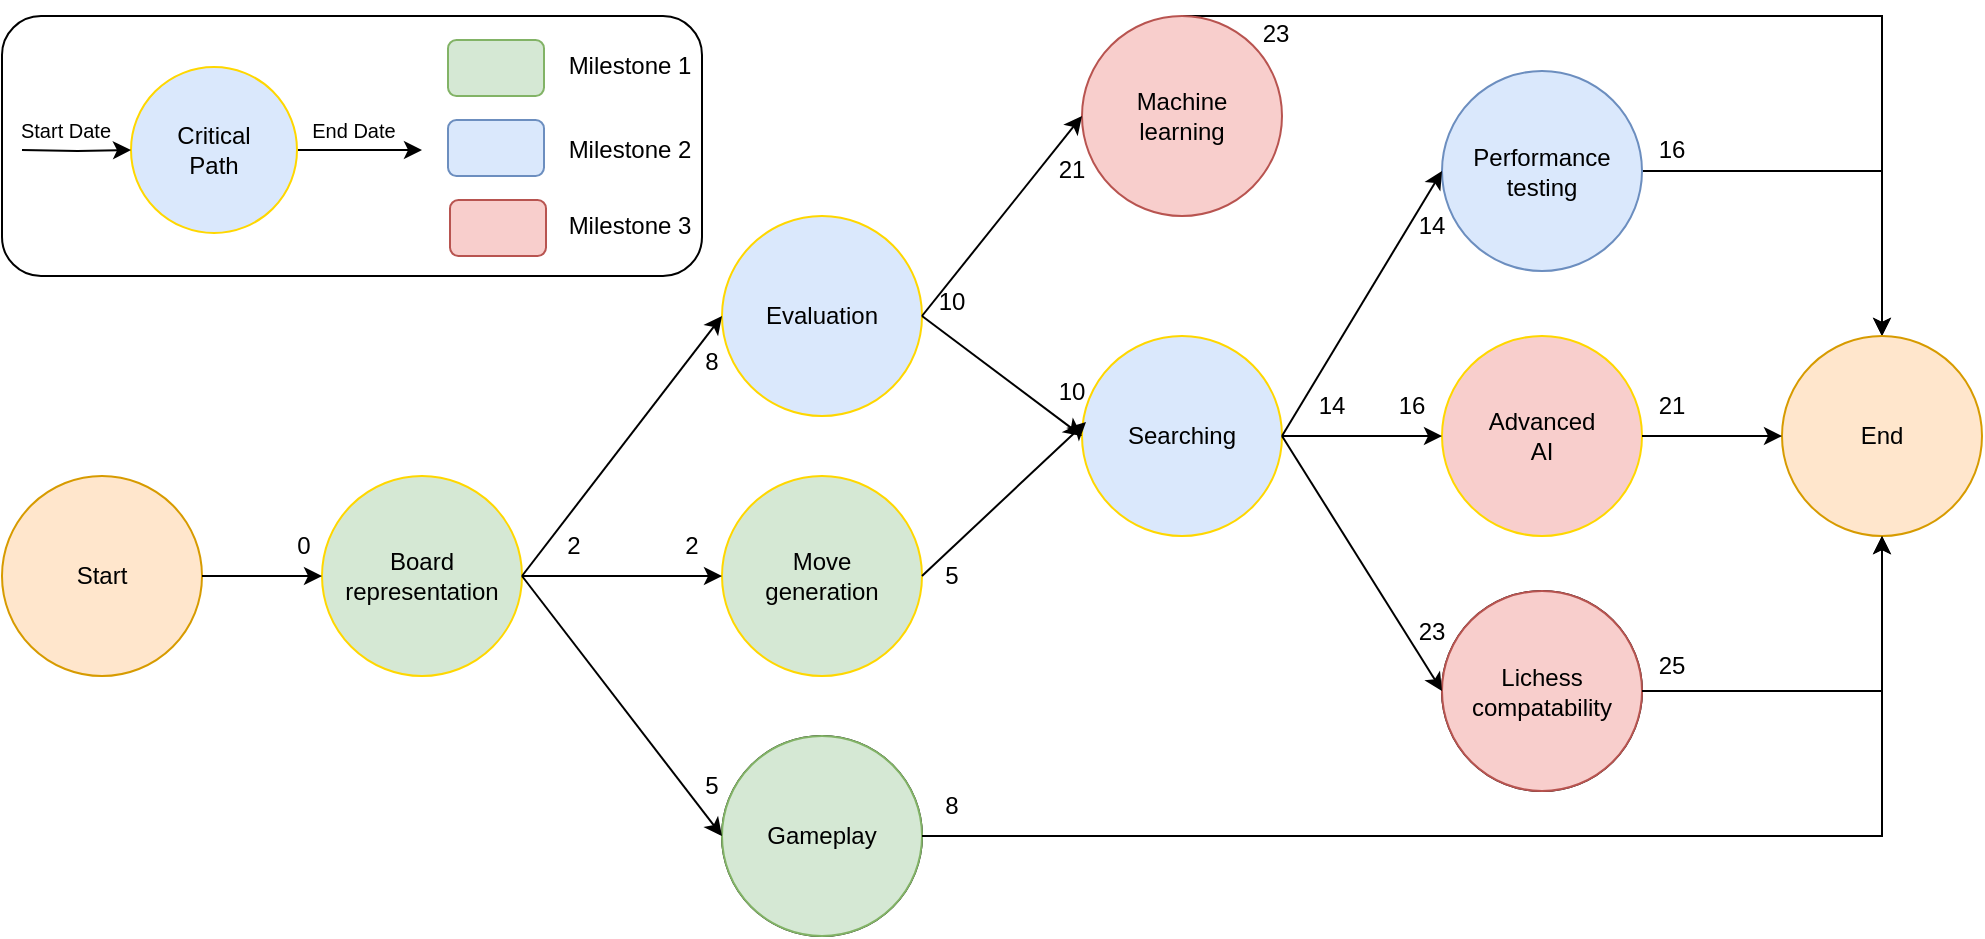<mxfile version="27.0.6">
  <diagram name="Page-1" id="ff44883e-f642-bcb2-894b-16b3d25a3f0b">
    <mxGraphModel dx="1210" dy="543" grid="1" gridSize="10" guides="1" tooltips="1" connect="1" arrows="1" fold="1" page="1" pageScale="1.5" pageWidth="1169" pageHeight="826" background="none" math="0" shadow="0">
      <root>
        <mxCell id="0" style=";html=1;" />
        <mxCell id="1" style=";html=1;" parent="0" />
        <mxCell id="-gtFXGKGoz0XktbpPvWM-53" value="" style="rounded=1;whiteSpace=wrap;html=1;fillColor=none;" vertex="1" parent="1">
          <mxGeometry x="20" y="370" width="350" height="130" as="geometry" />
        </mxCell>
        <mxCell id="-gtFXGKGoz0XktbpPvWM-67" value="Start Date" style="text;html=1;align=center;verticalAlign=middle;whiteSpace=wrap;rounded=0;fontSize=10;" vertex="1" parent="1">
          <mxGeometry x="22" y="412" width="60" height="30" as="geometry" />
        </mxCell>
        <mxCell id="-gtFXGKGoz0XktbpPvWM-68" value="End Date" style="text;html=1;align=center;verticalAlign=middle;whiteSpace=wrap;rounded=0;fontSize=10;" vertex="1" parent="1">
          <mxGeometry x="166" y="412" width="60" height="30" as="geometry" />
        </mxCell>
        <mxCell id="-gtFXGKGoz0XktbpPvWM-1" value="" style="ellipse;whiteSpace=wrap;html=1;aspect=fixed;fillColor=#d5e8d4;strokeColor=#FFD700;align=center;verticalAlign=middle;fontFamily=Helvetica;fontSize=12;" vertex="1" parent="1">
          <mxGeometry x="180" y="600" width="100" height="100" as="geometry" />
        </mxCell>
        <mxCell id="-gtFXGKGoz0XktbpPvWM-3" value="Board representation" style="text;html=1;align=center;verticalAlign=middle;whiteSpace=wrap;rounded=0;" vertex="1" parent="1">
          <mxGeometry x="200" y="627.5" width="60" height="45" as="geometry" />
        </mxCell>
        <mxCell id="-gtFXGKGoz0XktbpPvWM-4" value="" style="ellipse;whiteSpace=wrap;html=1;aspect=fixed;" vertex="1" parent="1">
          <mxGeometry x="740" y="657.5" width="100" height="100" as="geometry" />
        </mxCell>
        <mxCell id="-gtFXGKGoz0XktbpPvWM-5" value="Board representation" style="text;html=1;align=center;verticalAlign=middle;whiteSpace=wrap;rounded=0;" vertex="1" parent="1">
          <mxGeometry x="760" y="685" width="60" height="45" as="geometry" />
        </mxCell>
        <mxCell id="-gtFXGKGoz0XktbpPvWM-6" value="" style="ellipse;whiteSpace=wrap;html=1;aspect=fixed;fillColor=#f8cecc;strokeColor=#b85450;" vertex="1" parent="1">
          <mxGeometry x="740" y="657.5" width="100" height="100" as="geometry" />
        </mxCell>
        <mxCell id="-gtFXGKGoz0XktbpPvWM-7" value="Lichess compatability" style="text;html=1;align=center;verticalAlign=middle;whiteSpace=wrap;rounded=0;" vertex="1" parent="1">
          <mxGeometry x="760" y="685" width="60" height="45" as="geometry" />
        </mxCell>
        <mxCell id="-gtFXGKGoz0XktbpPvWM-8" value="" style="ellipse;whiteSpace=wrap;html=1;aspect=fixed;" vertex="1" parent="1">
          <mxGeometry x="380" y="730" width="100" height="100" as="geometry" />
        </mxCell>
        <mxCell id="-gtFXGKGoz0XktbpPvWM-9" value="Board representation" style="text;html=1;align=center;verticalAlign=middle;whiteSpace=wrap;rounded=0;" vertex="1" parent="1">
          <mxGeometry x="400" y="757.5" width="60" height="45" as="geometry" />
        </mxCell>
        <mxCell id="-gtFXGKGoz0XktbpPvWM-10" value="" style="ellipse;whiteSpace=wrap;html=1;aspect=fixed;fillColor=#d5e8d4;strokeColor=#82b366;" vertex="1" parent="1">
          <mxGeometry x="380" y="730" width="100" height="100" as="geometry" />
        </mxCell>
        <mxCell id="-gtFXGKGoz0XktbpPvWM-11" value="Gameplay" style="text;html=1;align=center;verticalAlign=middle;whiteSpace=wrap;rounded=0;" vertex="1" parent="1">
          <mxGeometry x="400" y="757.5" width="60" height="45" as="geometry" />
        </mxCell>
        <mxCell id="-gtFXGKGoz0XktbpPvWM-93" style="edgeStyle=orthogonalEdgeStyle;rounded=0;orthogonalLoop=1;jettySize=auto;html=1;exitX=0.5;exitY=0;exitDx=0;exitDy=0;entryX=0.5;entryY=0;entryDx=0;entryDy=0;" edge="1" parent="1" source="-gtFXGKGoz0XktbpPvWM-12" target="-gtFXGKGoz0XktbpPvWM-47">
          <mxGeometry relative="1" as="geometry">
            <Array as="points">
              <mxPoint x="960" y="370" />
            </Array>
          </mxGeometry>
        </mxCell>
        <mxCell id="-gtFXGKGoz0XktbpPvWM-12" value="" style="ellipse;whiteSpace=wrap;html=1;aspect=fixed;fillColor=#f8cecc;strokeColor=#b85450;" vertex="1" parent="1">
          <mxGeometry x="560" y="370" width="100" height="100" as="geometry" />
        </mxCell>
        <mxCell id="-gtFXGKGoz0XktbpPvWM-13" value="Machine learning" style="text;html=1;align=center;verticalAlign=middle;whiteSpace=wrap;rounded=0;" vertex="1" parent="1">
          <mxGeometry x="580" y="397.5" width="60" height="45" as="geometry" />
        </mxCell>
        <mxCell id="-gtFXGKGoz0XktbpPvWM-14" value="" style="ellipse;whiteSpace=wrap;html=1;aspect=fixed;fillColor=#f8cecc;strokeColor=#FFD700;align=center;verticalAlign=middle;fontFamily=Helvetica;fontSize=12;" vertex="1" parent="1">
          <mxGeometry x="740" y="530" width="100" height="100" as="geometry" />
        </mxCell>
        <mxCell id="-gtFXGKGoz0XktbpPvWM-15" value="Advanced AI" style="text;html=1;align=center;verticalAlign=middle;whiteSpace=wrap;rounded=0;" vertex="1" parent="1">
          <mxGeometry x="760" y="557.5" width="60" height="45" as="geometry" />
        </mxCell>
        <mxCell id="-gtFXGKGoz0XktbpPvWM-92" style="edgeStyle=orthogonalEdgeStyle;rounded=0;orthogonalLoop=1;jettySize=auto;html=1;exitX=1;exitY=0.5;exitDx=0;exitDy=0;entryX=0.5;entryY=0;entryDx=0;entryDy=0;" edge="1" parent="1" source="-gtFXGKGoz0XktbpPvWM-16" target="-gtFXGKGoz0XktbpPvWM-47">
          <mxGeometry relative="1" as="geometry" />
        </mxCell>
        <mxCell id="-gtFXGKGoz0XktbpPvWM-16" value="" style="ellipse;whiteSpace=wrap;html=1;aspect=fixed;fillColor=#dae8fc;strokeColor=#6c8ebf;" vertex="1" parent="1">
          <mxGeometry x="740" y="397.5" width="100" height="100" as="geometry" />
        </mxCell>
        <mxCell id="-gtFXGKGoz0XktbpPvWM-17" value="Performance testing" style="text;html=1;align=center;verticalAlign=middle;whiteSpace=wrap;rounded=0;" vertex="1" parent="1">
          <mxGeometry x="760" y="425" width="60" height="45" as="geometry" />
        </mxCell>
        <mxCell id="-gtFXGKGoz0XktbpPvWM-18" value="" style="ellipse;whiteSpace=wrap;html=1;aspect=fixed;fillColor=#dae8fc;strokeColor=#FFD700;align=center;verticalAlign=middle;fontFamily=Helvetica;fontSize=12;fontColor=default;" vertex="1" parent="1">
          <mxGeometry x="380" y="470" width="100" height="100" as="geometry" />
        </mxCell>
        <mxCell id="-gtFXGKGoz0XktbpPvWM-19" value="Evaluation" style="text;html=1;align=center;verticalAlign=middle;whiteSpace=wrap;rounded=0;" vertex="1" parent="1">
          <mxGeometry x="400" y="497.5" width="60" height="45" as="geometry" />
        </mxCell>
        <mxCell id="-gtFXGKGoz0XktbpPvWM-20" value="" style="ellipse;whiteSpace=wrap;html=1;aspect=fixed;fillColor=#dae8fc;strokeColor=#FFD700;" vertex="1" parent="1">
          <mxGeometry x="560" y="530" width="100" height="100" as="geometry" />
        </mxCell>
        <mxCell id="-gtFXGKGoz0XktbpPvWM-21" value="Searching" style="text;html=1;align=center;verticalAlign=middle;whiteSpace=wrap;rounded=0;" vertex="1" parent="1">
          <mxGeometry x="580" y="557.5" width="60" height="45" as="geometry" />
        </mxCell>
        <mxCell id="-gtFXGKGoz0XktbpPvWM-22" value="" style="ellipse;whiteSpace=wrap;html=1;aspect=fixed;fillColor=#d5e8d4;strokeColor=#FFD700;align=center;verticalAlign=middle;fontFamily=Helvetica;fontSize=12;" vertex="1" parent="1">
          <mxGeometry x="380" y="600" width="100" height="100" as="geometry" />
        </mxCell>
        <mxCell id="-gtFXGKGoz0XktbpPvWM-23" value="Move generation" style="text;html=1;align=center;verticalAlign=middle;whiteSpace=wrap;rounded=0;" vertex="1" parent="1">
          <mxGeometry x="400" y="627.5" width="60" height="45" as="geometry" />
        </mxCell>
        <mxCell id="-gtFXGKGoz0XktbpPvWM-24" value="" style="endArrow=classic;html=1;rounded=0;exitX=1;exitY=0.5;exitDx=0;exitDy=0;entryX=0;entryY=0.5;entryDx=0;entryDy=0;" edge="1" parent="1" source="-gtFXGKGoz0XktbpPvWM-1" target="-gtFXGKGoz0XktbpPvWM-10">
          <mxGeometry width="50" height="50" relative="1" as="geometry">
            <mxPoint x="130" y="660" as="sourcePoint" />
            <mxPoint x="180" y="610" as="targetPoint" />
          </mxGeometry>
        </mxCell>
        <mxCell id="-gtFXGKGoz0XktbpPvWM-37" value="" style="endArrow=classic;html=1;rounded=0;exitX=1;exitY=0.5;exitDx=0;exitDy=0;entryX=0;entryY=0.5;entryDx=0;entryDy=0;" edge="1" parent="1" source="-gtFXGKGoz0XktbpPvWM-18" target="-gtFXGKGoz0XktbpPvWM-12">
          <mxGeometry width="50" height="50" relative="1" as="geometry">
            <mxPoint x="450" y="440" as="sourcePoint" />
            <mxPoint x="500" y="390" as="targetPoint" />
          </mxGeometry>
        </mxCell>
        <mxCell id="-gtFXGKGoz0XktbpPvWM-38" value="" style="endArrow=classic;html=1;rounded=0;exitX=1;exitY=0.5;exitDx=0;exitDy=0;entryX=0.02;entryY=0.43;entryDx=0;entryDy=0;entryPerimeter=0;" edge="1" parent="1" source="-gtFXGKGoz0XktbpPvWM-22" target="-gtFXGKGoz0XktbpPvWM-20">
          <mxGeometry width="50" height="50" relative="1" as="geometry">
            <mxPoint x="510" y="580" as="sourcePoint" />
            <mxPoint x="590" y="480" as="targetPoint" />
          </mxGeometry>
        </mxCell>
        <mxCell id="-gtFXGKGoz0XktbpPvWM-39" value="" style="endArrow=classic;html=1;rounded=0;exitX=1;exitY=0.5;exitDx=0;exitDy=0;entryX=0;entryY=0.5;entryDx=0;entryDy=0;" edge="1" parent="1" source="-gtFXGKGoz0XktbpPvWM-18" target="-gtFXGKGoz0XktbpPvWM-20">
          <mxGeometry width="50" height="50" relative="1" as="geometry">
            <mxPoint x="510" y="580" as="sourcePoint" />
            <mxPoint x="590" y="480" as="targetPoint" />
          </mxGeometry>
        </mxCell>
        <mxCell id="-gtFXGKGoz0XktbpPvWM-40" value="" style="endArrow=classic;html=1;rounded=0;exitX=1;exitY=0.5;exitDx=0;exitDy=0;entryX=0;entryY=0.5;entryDx=0;entryDy=0;" edge="1" parent="1" source="-gtFXGKGoz0XktbpPvWM-1" target="-gtFXGKGoz0XktbpPvWM-22">
          <mxGeometry width="50" height="50" relative="1" as="geometry">
            <mxPoint x="280" y="770" as="sourcePoint" />
            <mxPoint x="380" y="900" as="targetPoint" />
          </mxGeometry>
        </mxCell>
        <mxCell id="-gtFXGKGoz0XktbpPvWM-41" value="" style="endArrow=classic;html=1;rounded=0;exitX=1;exitY=0.5;exitDx=0;exitDy=0;entryX=0;entryY=0.5;entryDx=0;entryDy=0;" edge="1" parent="1" source="-gtFXGKGoz0XktbpPvWM-1" target="-gtFXGKGoz0XktbpPvWM-18">
          <mxGeometry width="50" height="50" relative="1" as="geometry">
            <mxPoint x="330" y="520" as="sourcePoint" />
            <mxPoint x="430" y="650" as="targetPoint" />
          </mxGeometry>
        </mxCell>
        <mxCell id="-gtFXGKGoz0XktbpPvWM-42" value="" style="endArrow=classic;html=1;rounded=0;exitX=1;exitY=0.5;exitDx=0;exitDy=0;entryX=0;entryY=0.5;entryDx=0;entryDy=0;" edge="1" parent="1" source="-gtFXGKGoz0XktbpPvWM-20" target="-gtFXGKGoz0XktbpPvWM-16">
          <mxGeometry width="50" height="50" relative="1" as="geometry">
            <mxPoint x="600" y="550" as="sourcePoint" />
            <mxPoint x="650" y="500" as="targetPoint" />
          </mxGeometry>
        </mxCell>
        <mxCell id="-gtFXGKGoz0XktbpPvWM-43" value="" style="endArrow=classic;html=1;rounded=0;exitX=1;exitY=0.5;exitDx=0;exitDy=0;entryX=0;entryY=0.5;entryDx=0;entryDy=0;" edge="1" parent="1" source="-gtFXGKGoz0XktbpPvWM-20" target="-gtFXGKGoz0XktbpPvWM-6">
          <mxGeometry width="50" height="50" relative="1" as="geometry">
            <mxPoint x="870" y="622" as="sourcePoint" />
            <mxPoint x="950" y="490" as="targetPoint" />
          </mxGeometry>
        </mxCell>
        <mxCell id="-gtFXGKGoz0XktbpPvWM-44" value="" style="endArrow=classic;html=1;rounded=0;exitX=1;exitY=0.5;exitDx=0;exitDy=0;entryX=0;entryY=0.5;entryDx=0;entryDy=0;" edge="1" parent="1" source="-gtFXGKGoz0XktbpPvWM-20" target="-gtFXGKGoz0XktbpPvWM-14">
          <mxGeometry width="50" height="50" relative="1" as="geometry">
            <mxPoint x="950" y="622" as="sourcePoint" />
            <mxPoint x="1030" y="490" as="targetPoint" />
          </mxGeometry>
        </mxCell>
        <mxCell id="-gtFXGKGoz0XktbpPvWM-45" value="" style="ellipse;whiteSpace=wrap;html=1;aspect=fixed;fillColor=#ffe6cc;strokeColor=#d79b00;" vertex="1" parent="1">
          <mxGeometry x="20" y="600" width="100" height="100" as="geometry" />
        </mxCell>
        <mxCell id="-gtFXGKGoz0XktbpPvWM-46" value="Start" style="text;html=1;align=center;verticalAlign=middle;whiteSpace=wrap;rounded=0;" vertex="1" parent="1">
          <mxGeometry x="40" y="627.5" width="60" height="45" as="geometry" />
        </mxCell>
        <mxCell id="-gtFXGKGoz0XktbpPvWM-47" value="" style="ellipse;whiteSpace=wrap;html=1;aspect=fixed;fillColor=#ffe6cc;strokeColor=#d79b00;" vertex="1" parent="1">
          <mxGeometry x="910" y="530" width="100" height="100" as="geometry" />
        </mxCell>
        <mxCell id="-gtFXGKGoz0XktbpPvWM-48" value="End" style="text;html=1;align=center;verticalAlign=middle;whiteSpace=wrap;rounded=0;" vertex="1" parent="1">
          <mxGeometry x="930" y="557.5" width="60" height="45" as="geometry" />
        </mxCell>
        <mxCell id="-gtFXGKGoz0XktbpPvWM-51" value="" style="endArrow=classic;html=1;rounded=0;exitX=1;exitY=0.5;exitDx=0;exitDy=0;entryX=0;entryY=0.5;entryDx=0;entryDy=0;" edge="1" parent="1" source="-gtFXGKGoz0XktbpPvWM-14" target="-gtFXGKGoz0XktbpPvWM-47">
          <mxGeometry width="50" height="50" relative="1" as="geometry">
            <mxPoint x="710" y="580" as="sourcePoint" />
            <mxPoint x="790" y="580" as="targetPoint" />
          </mxGeometry>
        </mxCell>
        <mxCell id="-gtFXGKGoz0XktbpPvWM-52" value="" style="endArrow=classic;html=1;rounded=0;exitX=1;exitY=0.5;exitDx=0;exitDy=0;entryX=0;entryY=0.5;entryDx=0;entryDy=0;" edge="1" parent="1" source="-gtFXGKGoz0XktbpPvWM-45" target="-gtFXGKGoz0XktbpPvWM-1">
          <mxGeometry width="50" height="50" relative="1" as="geometry">
            <mxPoint x="280" y="680" as="sourcePoint" />
            <mxPoint x="360" y="680" as="targetPoint" />
          </mxGeometry>
        </mxCell>
        <mxCell id="-gtFXGKGoz0XktbpPvWM-54" value="" style="rounded=1;whiteSpace=wrap;html=1;fillColor=#dae8fc;strokeColor=#6c8ebf;" vertex="1" parent="1">
          <mxGeometry x="243" y="422" width="48" height="28" as="geometry" />
        </mxCell>
        <mxCell id="-gtFXGKGoz0XktbpPvWM-57" value="" style="rounded=1;whiteSpace=wrap;html=1;fillColor=#d5e8d4;strokeColor=#82b366;" vertex="1" parent="1">
          <mxGeometry x="243" y="382" width="48" height="28" as="geometry" />
        </mxCell>
        <mxCell id="-gtFXGKGoz0XktbpPvWM-59" value="Milestone 1" style="text;html=1;align=center;verticalAlign=middle;whiteSpace=wrap;rounded=0;" vertex="1" parent="1">
          <mxGeometry x="299" y="380" width="70" height="30" as="geometry" />
        </mxCell>
        <mxCell id="-gtFXGKGoz0XktbpPvWM-60" value="Milestone 2" style="text;html=1;align=center;verticalAlign=middle;whiteSpace=wrap;rounded=0;" vertex="1" parent="1">
          <mxGeometry x="299" y="422" width="70" height="30" as="geometry" />
        </mxCell>
        <mxCell id="-gtFXGKGoz0XktbpPvWM-61" value="Milestone 3" style="text;html=1;align=center;verticalAlign=middle;whiteSpace=wrap;rounded=0;" vertex="1" parent="1">
          <mxGeometry x="299" y="459.5" width="70" height="30" as="geometry" />
        </mxCell>
        <mxCell id="-gtFXGKGoz0XktbpPvWM-65" style="edgeStyle=orthogonalEdgeStyle;rounded=0;orthogonalLoop=1;jettySize=auto;html=1;exitX=1;exitY=0.5;exitDx=0;exitDy=0;" edge="1" parent="1" source="-gtFXGKGoz0XktbpPvWM-62">
          <mxGeometry relative="1" as="geometry">
            <mxPoint x="230" y="437" as="targetPoint" />
          </mxGeometry>
        </mxCell>
        <mxCell id="-gtFXGKGoz0XktbpPvWM-62" value="" style="ellipse;whiteSpace=wrap;html=1;aspect=fixed;fillColor=#dae8fc;strokeColor=#FFD700;align=center;verticalAlign=middle;fontFamily=Helvetica;fontSize=12;fontColor=default;" vertex="1" parent="1">
          <mxGeometry x="84.5" y="395.5" width="83" height="83" as="geometry" />
        </mxCell>
        <mxCell id="-gtFXGKGoz0XktbpPvWM-63" value="Critical Path" style="text;html=1;align=center;verticalAlign=middle;whiteSpace=wrap;rounded=0;" vertex="1" parent="1">
          <mxGeometry x="96" y="414.5" width="60" height="45" as="geometry" />
        </mxCell>
        <mxCell id="-gtFXGKGoz0XktbpPvWM-66" style="edgeStyle=orthogonalEdgeStyle;rounded=0;orthogonalLoop=1;jettySize=auto;html=1;entryX=0;entryY=0.5;entryDx=0;entryDy=0;" edge="1" parent="1" target="-gtFXGKGoz0XktbpPvWM-62">
          <mxGeometry relative="1" as="geometry">
            <mxPoint x="222" y="472" as="targetPoint" />
            <mxPoint x="30" y="437" as="sourcePoint" />
          </mxGeometry>
        </mxCell>
        <mxCell id="-gtFXGKGoz0XktbpPvWM-69" value="" style="rounded=1;whiteSpace=wrap;html=1;fillColor=#f8cecc;strokeColor=#b85450;" vertex="1" parent="1">
          <mxGeometry x="244" y="462" width="48" height="28" as="geometry" />
        </mxCell>
        <mxCell id="-gtFXGKGoz0XktbpPvWM-70" value="0" style="text;html=1;align=center;verticalAlign=middle;whiteSpace=wrap;rounded=0;" vertex="1" parent="1">
          <mxGeometry x="156" y="620" width="30" height="30" as="geometry" />
        </mxCell>
        <mxCell id="-gtFXGKGoz0XktbpPvWM-71" value="2" style="text;html=1;align=center;verticalAlign=middle;whiteSpace=wrap;rounded=0;" vertex="1" parent="1">
          <mxGeometry x="291" y="620" width="30" height="30" as="geometry" />
        </mxCell>
        <mxCell id="-gtFXGKGoz0XktbpPvWM-72" value="2" style="text;html=1;align=center;verticalAlign=middle;whiteSpace=wrap;rounded=0;" vertex="1" parent="1">
          <mxGeometry x="350" y="620" width="30" height="30" as="geometry" />
        </mxCell>
        <mxCell id="-gtFXGKGoz0XktbpPvWM-73" value="8" style="text;html=1;align=center;verticalAlign=middle;whiteSpace=wrap;rounded=0;" vertex="1" parent="1">
          <mxGeometry x="360" y="527.5" width="30" height="30" as="geometry" />
        </mxCell>
        <mxCell id="-gtFXGKGoz0XktbpPvWM-74" value="10" style="text;html=1;align=center;verticalAlign=middle;whiteSpace=wrap;rounded=0;" vertex="1" parent="1">
          <mxGeometry x="480" y="497.5" width="30" height="30" as="geometry" />
        </mxCell>
        <mxCell id="-gtFXGKGoz0XktbpPvWM-75" value="5" style="text;html=1;align=center;verticalAlign=middle;whiteSpace=wrap;rounded=0;" vertex="1" parent="1">
          <mxGeometry x="480" y="635" width="30" height="30" as="geometry" />
        </mxCell>
        <mxCell id="-gtFXGKGoz0XktbpPvWM-88" style="edgeStyle=orthogonalEdgeStyle;rounded=0;orthogonalLoop=1;jettySize=auto;html=1;exitX=1;exitY=0.5;exitDx=0;exitDy=0;entryX=0.5;entryY=1;entryDx=0;entryDy=0;" edge="1" parent="1" source="-gtFXGKGoz0XktbpPvWM-10" target="-gtFXGKGoz0XktbpPvWM-47">
          <mxGeometry relative="1" as="geometry">
            <mxPoint x="930" y="640" as="targetPoint" />
            <Array as="points">
              <mxPoint x="960" y="780" />
            </Array>
          </mxGeometry>
        </mxCell>
        <mxCell id="-gtFXGKGoz0XktbpPvWM-76" value="8" style="text;html=1;align=center;verticalAlign=middle;whiteSpace=wrap;rounded=0;" vertex="1" parent="1">
          <mxGeometry x="480" y="750" width="30" height="30" as="geometry" />
        </mxCell>
        <mxCell id="-gtFXGKGoz0XktbpPvWM-77" value="5" style="text;html=1;align=center;verticalAlign=middle;whiteSpace=wrap;rounded=0;" vertex="1" parent="1">
          <mxGeometry x="360" y="740" width="30" height="30" as="geometry" />
        </mxCell>
        <mxCell id="-gtFXGKGoz0XktbpPvWM-78" value="10" style="text;html=1;align=center;verticalAlign=middle;whiteSpace=wrap;rounded=0;" vertex="1" parent="1">
          <mxGeometry x="540" y="542.5" width="30" height="30" as="geometry" />
        </mxCell>
        <mxCell id="-gtFXGKGoz0XktbpPvWM-79" value="14" style="text;html=1;align=center;verticalAlign=middle;whiteSpace=wrap;rounded=0;" vertex="1" parent="1">
          <mxGeometry x="670" y="550" width="30" height="30" as="geometry" />
        </mxCell>
        <mxCell id="-gtFXGKGoz0XktbpPvWM-80" value="23" style="text;html=1;align=center;verticalAlign=middle;whiteSpace=wrap;rounded=0;" vertex="1" parent="1">
          <mxGeometry x="642" y="363.5" width="30" height="30" as="geometry" />
        </mxCell>
        <mxCell id="-gtFXGKGoz0XktbpPvWM-81" value="21" style="text;html=1;align=center;verticalAlign=middle;whiteSpace=wrap;rounded=0;" vertex="1" parent="1">
          <mxGeometry x="540" y="432" width="30" height="30" as="geometry" />
        </mxCell>
        <mxCell id="-gtFXGKGoz0XktbpPvWM-82" value="14" style="text;html=1;align=center;verticalAlign=middle;whiteSpace=wrap;rounded=0;" vertex="1" parent="1">
          <mxGeometry x="720" y="459.5" width="30" height="30" as="geometry" />
        </mxCell>
        <mxCell id="-gtFXGKGoz0XktbpPvWM-83" value="16" style="text;html=1;align=center;verticalAlign=middle;whiteSpace=wrap;rounded=0;" vertex="1" parent="1">
          <mxGeometry x="840" y="422" width="30" height="30" as="geometry" />
        </mxCell>
        <mxCell id="-gtFXGKGoz0XktbpPvWM-84" value="21" style="text;html=1;align=center;verticalAlign=middle;whiteSpace=wrap;rounded=0;" vertex="1" parent="1">
          <mxGeometry x="840" y="550" width="30" height="30" as="geometry" />
        </mxCell>
        <mxCell id="-gtFXGKGoz0XktbpPvWM-89" style="edgeStyle=orthogonalEdgeStyle;rounded=0;orthogonalLoop=1;jettySize=auto;html=1;exitX=1;exitY=0.5;exitDx=0;exitDy=0;entryX=0.5;entryY=1;entryDx=0;entryDy=0;" edge="1" parent="1" source="-gtFXGKGoz0XktbpPvWM-6" target="-gtFXGKGoz0XktbpPvWM-47">
          <mxGeometry relative="1" as="geometry">
            <Array as="points">
              <mxPoint x="960" y="707" />
            </Array>
          </mxGeometry>
        </mxCell>
        <mxCell id="-gtFXGKGoz0XktbpPvWM-85" value="25" style="text;html=1;align=center;verticalAlign=middle;whiteSpace=wrap;rounded=0;" vertex="1" parent="1">
          <mxGeometry x="840" y="680" width="30" height="30" as="geometry" />
        </mxCell>
        <mxCell id="-gtFXGKGoz0XktbpPvWM-86" value="16" style="text;html=1;align=center;verticalAlign=middle;whiteSpace=wrap;rounded=0;" vertex="1" parent="1">
          <mxGeometry x="710" y="550" width="30" height="30" as="geometry" />
        </mxCell>
        <mxCell id="-gtFXGKGoz0XktbpPvWM-87" value="23" style="text;html=1;align=center;verticalAlign=middle;whiteSpace=wrap;rounded=0;" vertex="1" parent="1">
          <mxGeometry x="720" y="662.5" width="30" height="30" as="geometry" />
        </mxCell>
      </root>
    </mxGraphModel>
  </diagram>
</mxfile>
